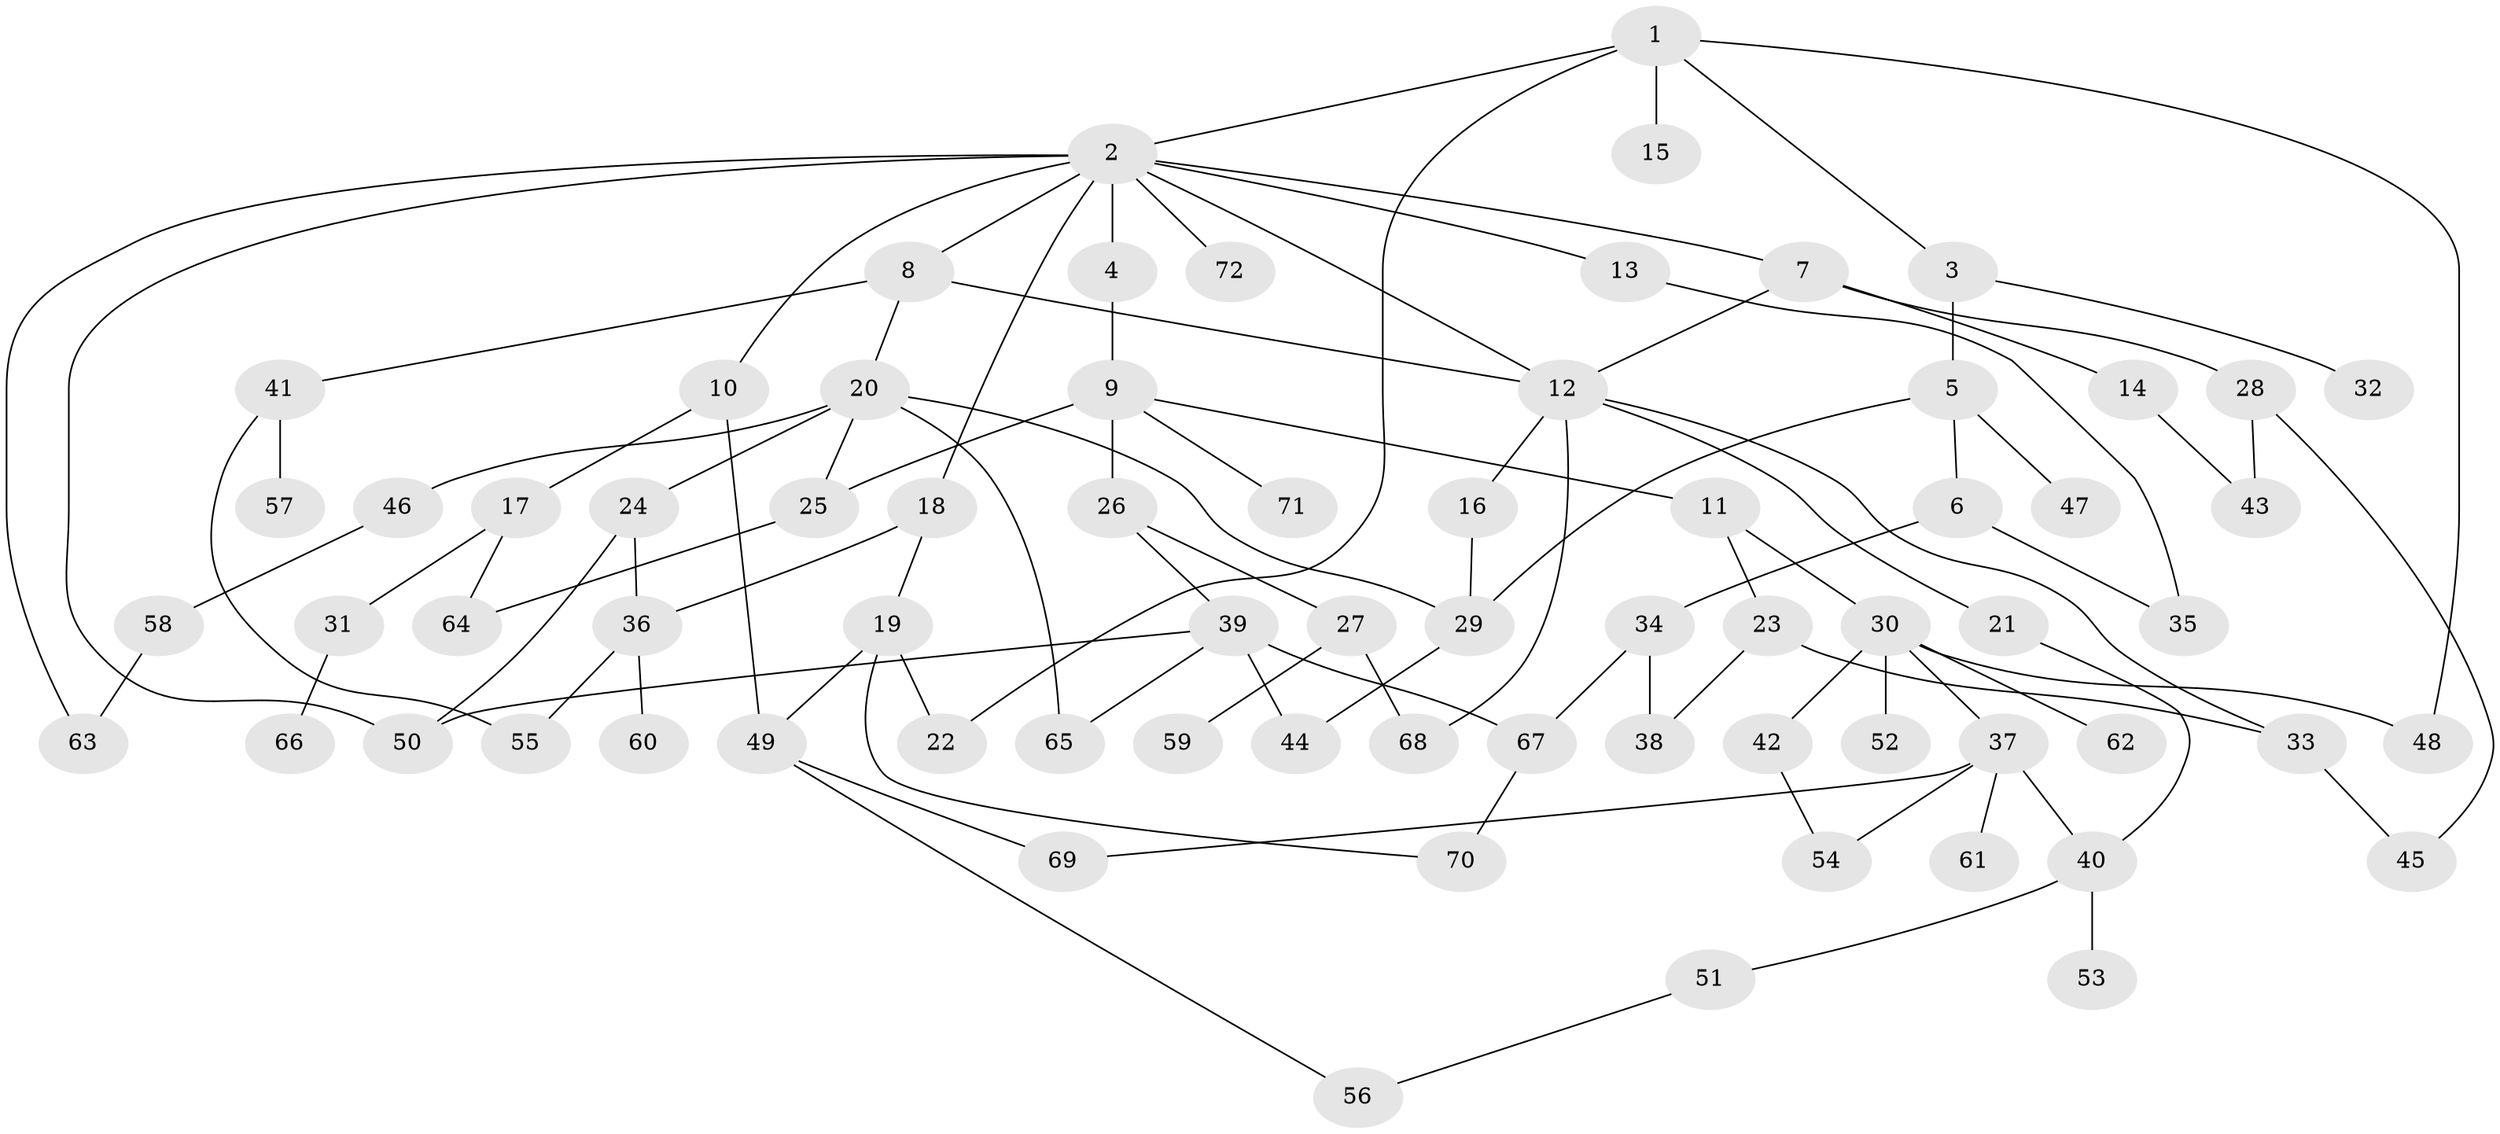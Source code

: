 // Generated by graph-tools (version 1.1) at 2025/01/03/09/25 03:01:04]
// undirected, 72 vertices, 99 edges
graph export_dot {
graph [start="1"]
  node [color=gray90,style=filled];
  1;
  2;
  3;
  4;
  5;
  6;
  7;
  8;
  9;
  10;
  11;
  12;
  13;
  14;
  15;
  16;
  17;
  18;
  19;
  20;
  21;
  22;
  23;
  24;
  25;
  26;
  27;
  28;
  29;
  30;
  31;
  32;
  33;
  34;
  35;
  36;
  37;
  38;
  39;
  40;
  41;
  42;
  43;
  44;
  45;
  46;
  47;
  48;
  49;
  50;
  51;
  52;
  53;
  54;
  55;
  56;
  57;
  58;
  59;
  60;
  61;
  62;
  63;
  64;
  65;
  66;
  67;
  68;
  69;
  70;
  71;
  72;
  1 -- 2;
  1 -- 3;
  1 -- 15;
  1 -- 22;
  1 -- 48;
  2 -- 4;
  2 -- 7;
  2 -- 8;
  2 -- 10;
  2 -- 12;
  2 -- 13;
  2 -- 18;
  2 -- 72;
  2 -- 63;
  2 -- 50;
  3 -- 5;
  3 -- 32;
  4 -- 9;
  5 -- 6;
  5 -- 47;
  5 -- 29;
  6 -- 34;
  6 -- 35;
  7 -- 14;
  7 -- 28;
  7 -- 12;
  8 -- 20;
  8 -- 41;
  8 -- 12;
  9 -- 11;
  9 -- 26;
  9 -- 71;
  9 -- 25;
  10 -- 17;
  10 -- 49;
  11 -- 23;
  11 -- 30;
  12 -- 16;
  12 -- 21;
  12 -- 68;
  12 -- 33;
  13 -- 35;
  14 -- 43;
  16 -- 29;
  17 -- 31;
  17 -- 64;
  18 -- 19;
  18 -- 36;
  19 -- 70;
  19 -- 22;
  19 -- 49;
  20 -- 24;
  20 -- 25;
  20 -- 29;
  20 -- 46;
  20 -- 65;
  21 -- 40;
  23 -- 33;
  23 -- 38;
  24 -- 50;
  24 -- 36;
  25 -- 64;
  26 -- 27;
  26 -- 39;
  27 -- 59;
  27 -- 68;
  28 -- 45;
  28 -- 43;
  29 -- 44;
  30 -- 37;
  30 -- 42;
  30 -- 52;
  30 -- 62;
  30 -- 48;
  31 -- 66;
  33 -- 45;
  34 -- 38;
  34 -- 67;
  36 -- 60;
  36 -- 55;
  37 -- 61;
  37 -- 69;
  37 -- 40;
  37 -- 54;
  39 -- 44;
  39 -- 65;
  39 -- 67;
  39 -- 50;
  40 -- 51;
  40 -- 53;
  41 -- 55;
  41 -- 57;
  42 -- 54;
  46 -- 58;
  49 -- 56;
  49 -- 69;
  51 -- 56;
  58 -- 63;
  67 -- 70;
}

